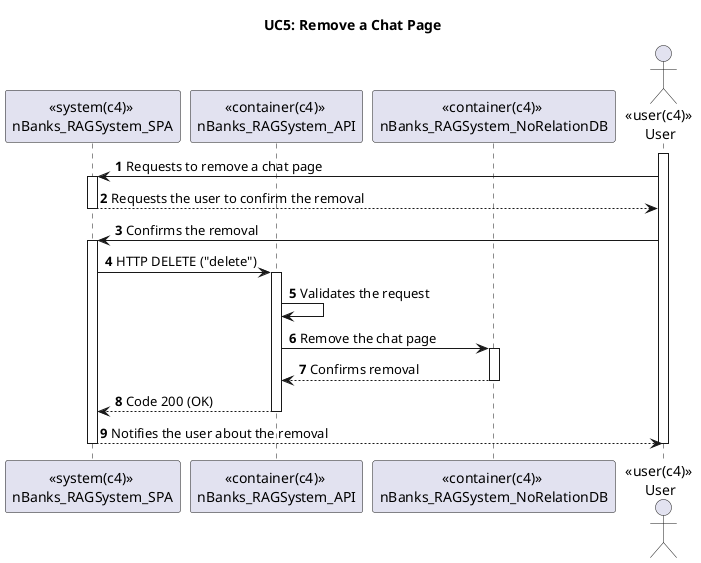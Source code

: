 @startuml

title UC5: Remove a Chat Page


autonumber

participant "<<system(c4)>> \nnBanks_RAGSystem_SPA" as sys
participant "<<container(c4)>> \nnBanks_RAGSystem_API" as api
participant "<<container(c4)>> \nnBanks_RAGSystem_NoRelationDB" as db1
actor "<<user(c4)>> \nUser" as user

activate user
user -> sys : Requests to remove a chat page
activate sys
sys --> user: Requests the user to confirm the removal
deactivate sys
user -> sys : Confirms the removal
activate sys
sys -> api: HTTP DELETE ("delete")
activate api
api -> api: Validates the request
api -> db1: Remove the chat page
activate db1
db1 --> api: Confirms removal
deactivate db1
api --> sys: Code 200 (OK)
deactivate api
sys --> user: Notifies the user about the removal
deactivate sys
deactivate user

@enduml
